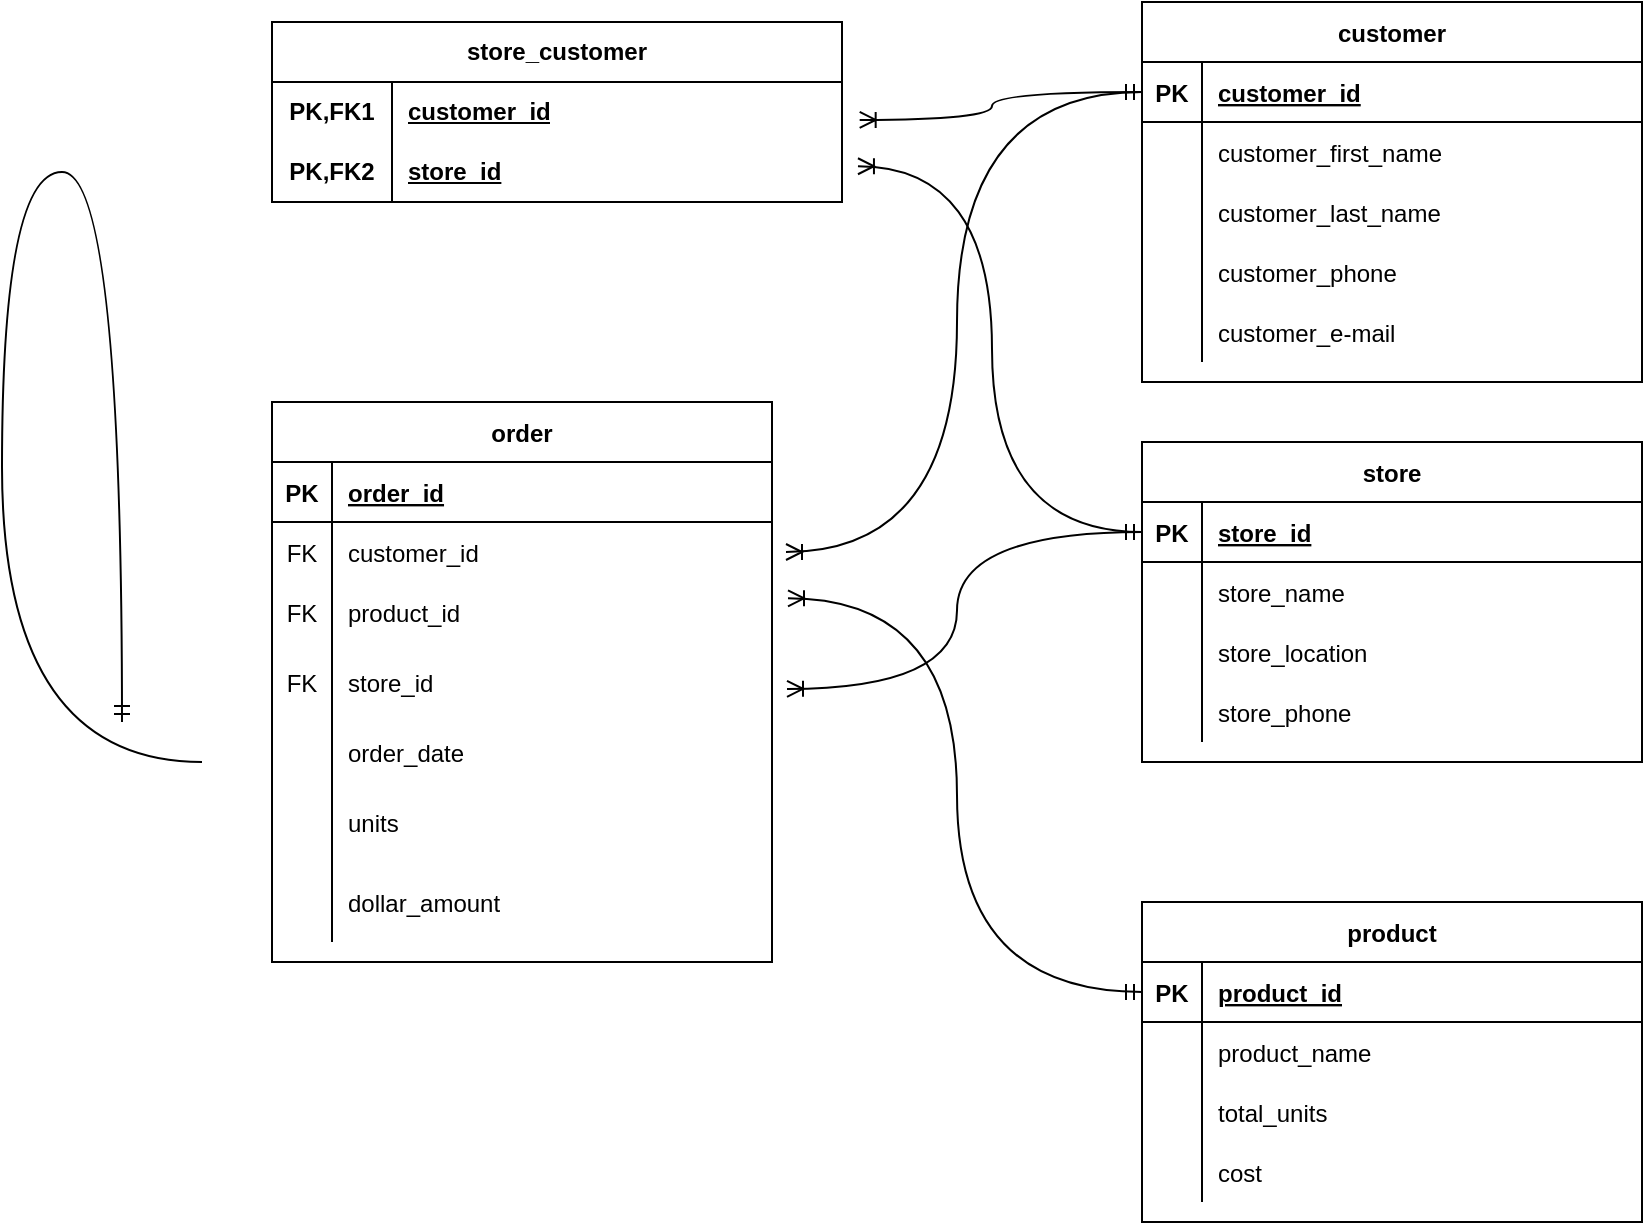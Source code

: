 <mxfile version="24.2.5" type="device">
  <diagram id="R2lEEEUBdFMjLlhIrx00" name="Page-1">
    <mxGraphModel dx="989" dy="716" grid="1" gridSize="10" guides="1" tooltips="1" connect="1" arrows="1" fold="1" page="1" pageScale="1" pageWidth="850" pageHeight="1100" math="0" shadow="0" extFonts="Permanent Marker^https://fonts.googleapis.com/css?family=Permanent+Marker">
      <root>
        <mxCell id="0" />
        <mxCell id="1" parent="0" />
        <mxCell id="C-vyLk0tnHw3VtMMgP7b-2" value="order" style="shape=table;startSize=30;container=1;collapsible=1;childLayout=tableLayout;fixedRows=1;rowLines=0;fontStyle=1;align=center;resizeLast=1;" parent="1" vertex="1">
          <mxGeometry x="95" y="280" width="250" height="280" as="geometry" />
        </mxCell>
        <mxCell id="C-vyLk0tnHw3VtMMgP7b-3" value="" style="shape=partialRectangle;collapsible=0;dropTarget=0;pointerEvents=0;fillColor=none;points=[[0,0.5],[1,0.5]];portConstraint=eastwest;top=0;left=0;right=0;bottom=1;" parent="C-vyLk0tnHw3VtMMgP7b-2" vertex="1">
          <mxGeometry y="30" width="250" height="30" as="geometry" />
        </mxCell>
        <mxCell id="C-vyLk0tnHw3VtMMgP7b-4" value="PK" style="shape=partialRectangle;overflow=hidden;connectable=0;fillColor=none;top=0;left=0;bottom=0;right=0;fontStyle=1;" parent="C-vyLk0tnHw3VtMMgP7b-3" vertex="1">
          <mxGeometry width="30" height="30" as="geometry">
            <mxRectangle width="30" height="30" as="alternateBounds" />
          </mxGeometry>
        </mxCell>
        <mxCell id="C-vyLk0tnHw3VtMMgP7b-5" value="order_id" style="shape=partialRectangle;overflow=hidden;connectable=0;fillColor=none;top=0;left=0;bottom=0;right=0;align=left;spacingLeft=6;fontStyle=5;" parent="C-vyLk0tnHw3VtMMgP7b-3" vertex="1">
          <mxGeometry x="30" width="220" height="30" as="geometry">
            <mxRectangle width="220" height="30" as="alternateBounds" />
          </mxGeometry>
        </mxCell>
        <mxCell id="C-vyLk0tnHw3VtMMgP7b-6" value="" style="shape=partialRectangle;collapsible=0;dropTarget=0;pointerEvents=0;fillColor=none;points=[[0,0.5],[1,0.5]];portConstraint=eastwest;top=0;left=0;right=0;bottom=0;" parent="C-vyLk0tnHw3VtMMgP7b-2" vertex="1">
          <mxGeometry y="60" width="250" height="30" as="geometry" />
        </mxCell>
        <mxCell id="C-vyLk0tnHw3VtMMgP7b-7" value="FK" style="shape=partialRectangle;overflow=hidden;connectable=0;fillColor=none;top=0;left=0;bottom=0;right=0;" parent="C-vyLk0tnHw3VtMMgP7b-6" vertex="1">
          <mxGeometry width="30" height="30" as="geometry">
            <mxRectangle width="30" height="30" as="alternateBounds" />
          </mxGeometry>
        </mxCell>
        <mxCell id="C-vyLk0tnHw3VtMMgP7b-8" value="customer_id" style="shape=partialRectangle;overflow=hidden;connectable=0;fillColor=none;top=0;left=0;bottom=0;right=0;align=left;spacingLeft=6;" parent="C-vyLk0tnHw3VtMMgP7b-6" vertex="1">
          <mxGeometry x="30" width="220" height="30" as="geometry">
            <mxRectangle width="220" height="30" as="alternateBounds" />
          </mxGeometry>
        </mxCell>
        <mxCell id="C-vyLk0tnHw3VtMMgP7b-9" value="" style="shape=partialRectangle;collapsible=0;dropTarget=0;pointerEvents=0;fillColor=none;points=[[0,0.5],[1,0.5]];portConstraint=eastwest;top=0;left=0;right=0;bottom=0;" parent="C-vyLk0tnHw3VtMMgP7b-2" vertex="1">
          <mxGeometry y="90" width="250" height="30" as="geometry" />
        </mxCell>
        <mxCell id="C-vyLk0tnHw3VtMMgP7b-10" value="FK" style="shape=partialRectangle;overflow=hidden;connectable=0;fillColor=none;top=0;left=0;bottom=0;right=0;" parent="C-vyLk0tnHw3VtMMgP7b-9" vertex="1">
          <mxGeometry width="30" height="30" as="geometry">
            <mxRectangle width="30" height="30" as="alternateBounds" />
          </mxGeometry>
        </mxCell>
        <mxCell id="C-vyLk0tnHw3VtMMgP7b-11" value="product_id" style="shape=partialRectangle;overflow=hidden;connectable=0;fillColor=none;top=0;left=0;bottom=0;right=0;align=left;spacingLeft=6;" parent="C-vyLk0tnHw3VtMMgP7b-9" vertex="1">
          <mxGeometry x="30" width="220" height="30" as="geometry">
            <mxRectangle width="220" height="30" as="alternateBounds" />
          </mxGeometry>
        </mxCell>
        <mxCell id="-nZVJRIf1f-oaWaUU9Fs-22" style="shape=partialRectangle;collapsible=0;dropTarget=0;pointerEvents=0;fillColor=none;points=[[0,0.5],[1,0.5]];portConstraint=eastwest;top=0;left=0;right=0;bottom=0;" vertex="1" parent="C-vyLk0tnHw3VtMMgP7b-2">
          <mxGeometry y="120" width="250" height="40" as="geometry" />
        </mxCell>
        <mxCell id="-nZVJRIf1f-oaWaUU9Fs-23" value="FK" style="shape=partialRectangle;overflow=hidden;connectable=0;fillColor=none;top=0;left=0;bottom=0;right=0;" vertex="1" parent="-nZVJRIf1f-oaWaUU9Fs-22">
          <mxGeometry width="30" height="40" as="geometry">
            <mxRectangle width="30" height="40" as="alternateBounds" />
          </mxGeometry>
        </mxCell>
        <mxCell id="-nZVJRIf1f-oaWaUU9Fs-24" value="store_id" style="shape=partialRectangle;overflow=hidden;connectable=0;fillColor=none;top=0;left=0;bottom=0;right=0;align=left;spacingLeft=6;" vertex="1" parent="-nZVJRIf1f-oaWaUU9Fs-22">
          <mxGeometry x="30" width="220" height="40" as="geometry">
            <mxRectangle width="220" height="40" as="alternateBounds" />
          </mxGeometry>
        </mxCell>
        <mxCell id="-nZVJRIf1f-oaWaUU9Fs-19" style="shape=partialRectangle;collapsible=0;dropTarget=0;pointerEvents=0;fillColor=none;points=[[0,0.5],[1,0.5]];portConstraint=eastwest;top=0;left=0;right=0;bottom=0;" vertex="1" parent="C-vyLk0tnHw3VtMMgP7b-2">
          <mxGeometry y="160" width="250" height="30" as="geometry" />
        </mxCell>
        <mxCell id="-nZVJRIf1f-oaWaUU9Fs-20" style="shape=partialRectangle;overflow=hidden;connectable=0;fillColor=none;top=0;left=0;bottom=0;right=0;" vertex="1" parent="-nZVJRIf1f-oaWaUU9Fs-19">
          <mxGeometry width="30" height="30" as="geometry">
            <mxRectangle width="30" height="30" as="alternateBounds" />
          </mxGeometry>
        </mxCell>
        <mxCell id="-nZVJRIf1f-oaWaUU9Fs-21" value="order_date" style="shape=partialRectangle;overflow=hidden;connectable=0;fillColor=none;top=0;left=0;bottom=0;right=0;align=left;spacingLeft=6;" vertex="1" parent="-nZVJRIf1f-oaWaUU9Fs-19">
          <mxGeometry x="30" width="220" height="30" as="geometry">
            <mxRectangle width="220" height="30" as="alternateBounds" />
          </mxGeometry>
        </mxCell>
        <mxCell id="-nZVJRIf1f-oaWaUU9Fs-16" style="shape=partialRectangle;collapsible=0;dropTarget=0;pointerEvents=0;fillColor=none;points=[[0,0.5],[1,0.5]];portConstraint=eastwest;top=0;left=0;right=0;bottom=0;" vertex="1" parent="C-vyLk0tnHw3VtMMgP7b-2">
          <mxGeometry y="190" width="250" height="40" as="geometry" />
        </mxCell>
        <mxCell id="-nZVJRIf1f-oaWaUU9Fs-17" style="shape=partialRectangle;overflow=hidden;connectable=0;fillColor=none;top=0;left=0;bottom=0;right=0;" vertex="1" parent="-nZVJRIf1f-oaWaUU9Fs-16">
          <mxGeometry width="30" height="40" as="geometry">
            <mxRectangle width="30" height="40" as="alternateBounds" />
          </mxGeometry>
        </mxCell>
        <mxCell id="-nZVJRIf1f-oaWaUU9Fs-18" value="units" style="shape=partialRectangle;overflow=hidden;connectable=0;fillColor=none;top=0;left=0;bottom=0;right=0;align=left;spacingLeft=6;" vertex="1" parent="-nZVJRIf1f-oaWaUU9Fs-16">
          <mxGeometry x="30" width="220" height="40" as="geometry">
            <mxRectangle width="220" height="40" as="alternateBounds" />
          </mxGeometry>
        </mxCell>
        <mxCell id="-nZVJRIf1f-oaWaUU9Fs-156" style="shape=partialRectangle;collapsible=0;dropTarget=0;pointerEvents=0;fillColor=none;points=[[0,0.5],[1,0.5]];portConstraint=eastwest;top=0;left=0;right=0;bottom=0;" vertex="1" parent="C-vyLk0tnHw3VtMMgP7b-2">
          <mxGeometry y="230" width="250" height="40" as="geometry" />
        </mxCell>
        <mxCell id="-nZVJRIf1f-oaWaUU9Fs-157" style="shape=partialRectangle;overflow=hidden;connectable=0;fillColor=none;top=0;left=0;bottom=0;right=0;" vertex="1" parent="-nZVJRIf1f-oaWaUU9Fs-156">
          <mxGeometry width="30" height="40" as="geometry">
            <mxRectangle width="30" height="40" as="alternateBounds" />
          </mxGeometry>
        </mxCell>
        <mxCell id="-nZVJRIf1f-oaWaUU9Fs-158" value="dollar_amount" style="shape=partialRectangle;overflow=hidden;connectable=0;fillColor=none;top=0;left=0;bottom=0;right=0;align=left;spacingLeft=6;" vertex="1" parent="-nZVJRIf1f-oaWaUU9Fs-156">
          <mxGeometry x="30" width="220" height="40" as="geometry">
            <mxRectangle width="220" height="40" as="alternateBounds" />
          </mxGeometry>
        </mxCell>
        <mxCell id="-nZVJRIf1f-oaWaUU9Fs-43" value="product" style="shape=table;startSize=30;container=1;collapsible=1;childLayout=tableLayout;fixedRows=1;rowLines=0;fontStyle=1;align=center;resizeLast=1;" vertex="1" parent="1">
          <mxGeometry x="530" y="530" width="250" height="160" as="geometry" />
        </mxCell>
        <mxCell id="-nZVJRIf1f-oaWaUU9Fs-44" value="" style="shape=partialRectangle;collapsible=0;dropTarget=0;pointerEvents=0;fillColor=none;points=[[0,0.5],[1,0.5]];portConstraint=eastwest;top=0;left=0;right=0;bottom=1;" vertex="1" parent="-nZVJRIf1f-oaWaUU9Fs-43">
          <mxGeometry y="30" width="250" height="30" as="geometry" />
        </mxCell>
        <mxCell id="-nZVJRIf1f-oaWaUU9Fs-45" value="PK" style="shape=partialRectangle;overflow=hidden;connectable=0;fillColor=none;top=0;left=0;bottom=0;right=0;fontStyle=1;" vertex="1" parent="-nZVJRIf1f-oaWaUU9Fs-44">
          <mxGeometry width="30" height="30" as="geometry">
            <mxRectangle width="30" height="30" as="alternateBounds" />
          </mxGeometry>
        </mxCell>
        <mxCell id="-nZVJRIf1f-oaWaUU9Fs-46" value="product_id" style="shape=partialRectangle;overflow=hidden;connectable=0;fillColor=none;top=0;left=0;bottom=0;right=0;align=left;spacingLeft=6;fontStyle=5;" vertex="1" parent="-nZVJRIf1f-oaWaUU9Fs-44">
          <mxGeometry x="30" width="220" height="30" as="geometry">
            <mxRectangle width="220" height="30" as="alternateBounds" />
          </mxGeometry>
        </mxCell>
        <mxCell id="-nZVJRIf1f-oaWaUU9Fs-47" value="" style="shape=partialRectangle;collapsible=0;dropTarget=0;pointerEvents=0;fillColor=none;points=[[0,0.5],[1,0.5]];portConstraint=eastwest;top=0;left=0;right=0;bottom=0;" vertex="1" parent="-nZVJRIf1f-oaWaUU9Fs-43">
          <mxGeometry y="60" width="250" height="30" as="geometry" />
        </mxCell>
        <mxCell id="-nZVJRIf1f-oaWaUU9Fs-48" value="" style="shape=partialRectangle;overflow=hidden;connectable=0;fillColor=none;top=0;left=0;bottom=0;right=0;" vertex="1" parent="-nZVJRIf1f-oaWaUU9Fs-47">
          <mxGeometry width="30" height="30" as="geometry">
            <mxRectangle width="30" height="30" as="alternateBounds" />
          </mxGeometry>
        </mxCell>
        <mxCell id="-nZVJRIf1f-oaWaUU9Fs-49" value="product_name" style="shape=partialRectangle;overflow=hidden;connectable=0;fillColor=none;top=0;left=0;bottom=0;right=0;align=left;spacingLeft=6;" vertex="1" parent="-nZVJRIf1f-oaWaUU9Fs-47">
          <mxGeometry x="30" width="220" height="30" as="geometry">
            <mxRectangle width="220" height="30" as="alternateBounds" />
          </mxGeometry>
        </mxCell>
        <mxCell id="-nZVJRIf1f-oaWaUU9Fs-227" style="shape=partialRectangle;collapsible=0;dropTarget=0;pointerEvents=0;fillColor=none;points=[[0,0.5],[1,0.5]];portConstraint=eastwest;top=0;left=0;right=0;bottom=0;" vertex="1" parent="-nZVJRIf1f-oaWaUU9Fs-43">
          <mxGeometry y="90" width="250" height="30" as="geometry" />
        </mxCell>
        <mxCell id="-nZVJRIf1f-oaWaUU9Fs-228" style="shape=partialRectangle;overflow=hidden;connectable=0;fillColor=none;top=0;left=0;bottom=0;right=0;" vertex="1" parent="-nZVJRIf1f-oaWaUU9Fs-227">
          <mxGeometry width="30" height="30" as="geometry">
            <mxRectangle width="30" height="30" as="alternateBounds" />
          </mxGeometry>
        </mxCell>
        <mxCell id="-nZVJRIf1f-oaWaUU9Fs-229" value="total_units" style="shape=partialRectangle;overflow=hidden;connectable=0;fillColor=none;top=0;left=0;bottom=0;right=0;align=left;spacingLeft=6;" vertex="1" parent="-nZVJRIf1f-oaWaUU9Fs-227">
          <mxGeometry x="30" width="220" height="30" as="geometry">
            <mxRectangle width="220" height="30" as="alternateBounds" />
          </mxGeometry>
        </mxCell>
        <mxCell id="-nZVJRIf1f-oaWaUU9Fs-224" style="shape=partialRectangle;collapsible=0;dropTarget=0;pointerEvents=0;fillColor=none;points=[[0,0.5],[1,0.5]];portConstraint=eastwest;top=0;left=0;right=0;bottom=0;" vertex="1" parent="-nZVJRIf1f-oaWaUU9Fs-43">
          <mxGeometry y="120" width="250" height="30" as="geometry" />
        </mxCell>
        <mxCell id="-nZVJRIf1f-oaWaUU9Fs-225" style="shape=partialRectangle;overflow=hidden;connectable=0;fillColor=none;top=0;left=0;bottom=0;right=0;" vertex="1" parent="-nZVJRIf1f-oaWaUU9Fs-224">
          <mxGeometry width="30" height="30" as="geometry">
            <mxRectangle width="30" height="30" as="alternateBounds" />
          </mxGeometry>
        </mxCell>
        <mxCell id="-nZVJRIf1f-oaWaUU9Fs-226" value="cost" style="shape=partialRectangle;overflow=hidden;connectable=0;fillColor=none;top=0;left=0;bottom=0;right=0;align=left;spacingLeft=6;" vertex="1" parent="-nZVJRIf1f-oaWaUU9Fs-224">
          <mxGeometry x="30" width="220" height="30" as="geometry">
            <mxRectangle width="220" height="30" as="alternateBounds" />
          </mxGeometry>
        </mxCell>
        <mxCell id="-nZVJRIf1f-oaWaUU9Fs-86" value="" style="edgeStyle=orthogonalEdgeStyle;fontSize=12;html=1;endArrow=ERmandOne;rounded=0;curved=1;entryX=0;entryY=0.5;entryDx=0;entryDy=0;" edge="1" parent="1" target="C-vyLk0tnHw3VtMMgP7b-27">
          <mxGeometry width="100" height="100" relative="1" as="geometry">
            <mxPoint x="60" y="460" as="sourcePoint" />
            <mxPoint x="20" y="440" as="targetPoint" />
            <Array as="points">
              <mxPoint x="-40" y="460" />
              <mxPoint x="-40" y="165" />
            </Array>
          </mxGeometry>
        </mxCell>
        <mxCell id="-nZVJRIf1f-oaWaUU9Fs-163" value="store" style="shape=table;startSize=30;container=1;collapsible=1;childLayout=tableLayout;fixedRows=1;rowLines=0;fontStyle=1;align=center;resizeLast=1;" vertex="1" parent="1">
          <mxGeometry x="530" y="300" width="250" height="160" as="geometry" />
        </mxCell>
        <mxCell id="-nZVJRIf1f-oaWaUU9Fs-164" value="" style="shape=partialRectangle;collapsible=0;dropTarget=0;pointerEvents=0;fillColor=none;points=[[0,0.5],[1,0.5]];portConstraint=eastwest;top=0;left=0;right=0;bottom=1;" vertex="1" parent="-nZVJRIf1f-oaWaUU9Fs-163">
          <mxGeometry y="30" width="250" height="30" as="geometry" />
        </mxCell>
        <mxCell id="-nZVJRIf1f-oaWaUU9Fs-165" value="PK" style="shape=partialRectangle;overflow=hidden;connectable=0;fillColor=none;top=0;left=0;bottom=0;right=0;fontStyle=1;" vertex="1" parent="-nZVJRIf1f-oaWaUU9Fs-164">
          <mxGeometry width="30" height="30" as="geometry">
            <mxRectangle width="30" height="30" as="alternateBounds" />
          </mxGeometry>
        </mxCell>
        <mxCell id="-nZVJRIf1f-oaWaUU9Fs-166" value="store_id" style="shape=partialRectangle;overflow=hidden;connectable=0;fillColor=none;top=0;left=0;bottom=0;right=0;align=left;spacingLeft=6;fontStyle=5;" vertex="1" parent="-nZVJRIf1f-oaWaUU9Fs-164">
          <mxGeometry x="30" width="220" height="30" as="geometry">
            <mxRectangle width="220" height="30" as="alternateBounds" />
          </mxGeometry>
        </mxCell>
        <mxCell id="-nZVJRIf1f-oaWaUU9Fs-167" value="" style="shape=partialRectangle;collapsible=0;dropTarget=0;pointerEvents=0;fillColor=none;points=[[0,0.5],[1,0.5]];portConstraint=eastwest;top=0;left=0;right=0;bottom=0;" vertex="1" parent="-nZVJRIf1f-oaWaUU9Fs-163">
          <mxGeometry y="60" width="250" height="30" as="geometry" />
        </mxCell>
        <mxCell id="-nZVJRIf1f-oaWaUU9Fs-168" value="" style="shape=partialRectangle;overflow=hidden;connectable=0;fillColor=none;top=0;left=0;bottom=0;right=0;" vertex="1" parent="-nZVJRIf1f-oaWaUU9Fs-167">
          <mxGeometry width="30" height="30" as="geometry">
            <mxRectangle width="30" height="30" as="alternateBounds" />
          </mxGeometry>
        </mxCell>
        <mxCell id="-nZVJRIf1f-oaWaUU9Fs-169" value="store_name" style="shape=partialRectangle;overflow=hidden;connectable=0;fillColor=none;top=0;left=0;bottom=0;right=0;align=left;spacingLeft=6;" vertex="1" parent="-nZVJRIf1f-oaWaUU9Fs-167">
          <mxGeometry x="30" width="220" height="30" as="geometry">
            <mxRectangle width="220" height="30" as="alternateBounds" />
          </mxGeometry>
        </mxCell>
        <mxCell id="-nZVJRIf1f-oaWaUU9Fs-173" style="shape=partialRectangle;collapsible=0;dropTarget=0;pointerEvents=0;fillColor=none;points=[[0,0.5],[1,0.5]];portConstraint=eastwest;top=0;left=0;right=0;bottom=0;" vertex="1" parent="-nZVJRIf1f-oaWaUU9Fs-163">
          <mxGeometry y="90" width="250" height="30" as="geometry" />
        </mxCell>
        <mxCell id="-nZVJRIf1f-oaWaUU9Fs-174" style="shape=partialRectangle;overflow=hidden;connectable=0;fillColor=none;top=0;left=0;bottom=0;right=0;" vertex="1" parent="-nZVJRIf1f-oaWaUU9Fs-173">
          <mxGeometry width="30" height="30" as="geometry">
            <mxRectangle width="30" height="30" as="alternateBounds" />
          </mxGeometry>
        </mxCell>
        <mxCell id="-nZVJRIf1f-oaWaUU9Fs-175" value="store_location" style="shape=partialRectangle;overflow=hidden;connectable=0;fillColor=none;top=0;left=0;bottom=0;right=0;align=left;spacingLeft=6;" vertex="1" parent="-nZVJRIf1f-oaWaUU9Fs-173">
          <mxGeometry x="30" width="220" height="30" as="geometry">
            <mxRectangle width="220" height="30" as="alternateBounds" />
          </mxGeometry>
        </mxCell>
        <mxCell id="-nZVJRIf1f-oaWaUU9Fs-170" style="shape=partialRectangle;collapsible=0;dropTarget=0;pointerEvents=0;fillColor=none;points=[[0,0.5],[1,0.5]];portConstraint=eastwest;top=0;left=0;right=0;bottom=0;" vertex="1" parent="-nZVJRIf1f-oaWaUU9Fs-163">
          <mxGeometry y="120" width="250" height="30" as="geometry" />
        </mxCell>
        <mxCell id="-nZVJRIf1f-oaWaUU9Fs-171" style="shape=partialRectangle;overflow=hidden;connectable=0;fillColor=none;top=0;left=0;bottom=0;right=0;" vertex="1" parent="-nZVJRIf1f-oaWaUU9Fs-170">
          <mxGeometry width="30" height="30" as="geometry">
            <mxRectangle width="30" height="30" as="alternateBounds" />
          </mxGeometry>
        </mxCell>
        <mxCell id="-nZVJRIf1f-oaWaUU9Fs-172" value="store_phone" style="shape=partialRectangle;overflow=hidden;connectable=0;fillColor=none;top=0;left=0;bottom=0;right=0;align=left;spacingLeft=6;" vertex="1" parent="-nZVJRIf1f-oaWaUU9Fs-170">
          <mxGeometry x="30" width="220" height="30" as="geometry">
            <mxRectangle width="220" height="30" as="alternateBounds" />
          </mxGeometry>
        </mxCell>
        <mxCell id="-nZVJRIf1f-oaWaUU9Fs-192" value="customer" style="shape=table;startSize=30;container=1;collapsible=1;childLayout=tableLayout;fixedRows=1;rowLines=0;fontStyle=1;align=center;resizeLast=1;" vertex="1" parent="1">
          <mxGeometry x="530" y="80" width="250" height="190" as="geometry" />
        </mxCell>
        <mxCell id="-nZVJRIf1f-oaWaUU9Fs-193" value="" style="shape=partialRectangle;collapsible=0;dropTarget=0;pointerEvents=0;fillColor=none;points=[[0,0.5],[1,0.5]];portConstraint=eastwest;top=0;left=0;right=0;bottom=1;" vertex="1" parent="-nZVJRIf1f-oaWaUU9Fs-192">
          <mxGeometry y="30" width="250" height="30" as="geometry" />
        </mxCell>
        <mxCell id="-nZVJRIf1f-oaWaUU9Fs-194" value="PK" style="shape=partialRectangle;overflow=hidden;connectable=0;fillColor=none;top=0;left=0;bottom=0;right=0;fontStyle=1;" vertex="1" parent="-nZVJRIf1f-oaWaUU9Fs-193">
          <mxGeometry width="30" height="30" as="geometry">
            <mxRectangle width="30" height="30" as="alternateBounds" />
          </mxGeometry>
        </mxCell>
        <mxCell id="-nZVJRIf1f-oaWaUU9Fs-195" value="customer_id" style="shape=partialRectangle;overflow=hidden;connectable=0;fillColor=none;top=0;left=0;bottom=0;right=0;align=left;spacingLeft=6;fontStyle=5;" vertex="1" parent="-nZVJRIf1f-oaWaUU9Fs-193">
          <mxGeometry x="30" width="220" height="30" as="geometry">
            <mxRectangle width="220" height="30" as="alternateBounds" />
          </mxGeometry>
        </mxCell>
        <mxCell id="-nZVJRIf1f-oaWaUU9Fs-196" value="" style="shape=partialRectangle;collapsible=0;dropTarget=0;pointerEvents=0;fillColor=none;points=[[0,0.5],[1,0.5]];portConstraint=eastwest;top=0;left=0;right=0;bottom=0;" vertex="1" parent="-nZVJRIf1f-oaWaUU9Fs-192">
          <mxGeometry y="60" width="250" height="30" as="geometry" />
        </mxCell>
        <mxCell id="-nZVJRIf1f-oaWaUU9Fs-197" value="" style="shape=partialRectangle;overflow=hidden;connectable=0;fillColor=none;top=0;left=0;bottom=0;right=0;" vertex="1" parent="-nZVJRIf1f-oaWaUU9Fs-196">
          <mxGeometry width="30" height="30" as="geometry">
            <mxRectangle width="30" height="30" as="alternateBounds" />
          </mxGeometry>
        </mxCell>
        <mxCell id="-nZVJRIf1f-oaWaUU9Fs-198" value="customer_first_name" style="shape=partialRectangle;overflow=hidden;connectable=0;fillColor=none;top=0;left=0;bottom=0;right=0;align=left;spacingLeft=6;" vertex="1" parent="-nZVJRIf1f-oaWaUU9Fs-196">
          <mxGeometry x="30" width="220" height="30" as="geometry">
            <mxRectangle width="220" height="30" as="alternateBounds" />
          </mxGeometry>
        </mxCell>
        <mxCell id="-nZVJRIf1f-oaWaUU9Fs-199" style="shape=partialRectangle;collapsible=0;dropTarget=0;pointerEvents=0;fillColor=none;points=[[0,0.5],[1,0.5]];portConstraint=eastwest;top=0;left=0;right=0;bottom=0;" vertex="1" parent="-nZVJRIf1f-oaWaUU9Fs-192">
          <mxGeometry y="90" width="250" height="30" as="geometry" />
        </mxCell>
        <mxCell id="-nZVJRIf1f-oaWaUU9Fs-200" style="shape=partialRectangle;overflow=hidden;connectable=0;fillColor=none;top=0;left=0;bottom=0;right=0;" vertex="1" parent="-nZVJRIf1f-oaWaUU9Fs-199">
          <mxGeometry width="30" height="30" as="geometry">
            <mxRectangle width="30" height="30" as="alternateBounds" />
          </mxGeometry>
        </mxCell>
        <mxCell id="-nZVJRIf1f-oaWaUU9Fs-201" value="customer_last_name" style="shape=partialRectangle;overflow=hidden;connectable=0;fillColor=none;top=0;left=0;bottom=0;right=0;align=left;spacingLeft=6;" vertex="1" parent="-nZVJRIf1f-oaWaUU9Fs-199">
          <mxGeometry x="30" width="220" height="30" as="geometry">
            <mxRectangle width="220" height="30" as="alternateBounds" />
          </mxGeometry>
        </mxCell>
        <mxCell id="-nZVJRIf1f-oaWaUU9Fs-202" style="shape=partialRectangle;collapsible=0;dropTarget=0;pointerEvents=0;fillColor=none;points=[[0,0.5],[1,0.5]];portConstraint=eastwest;top=0;left=0;right=0;bottom=0;" vertex="1" parent="-nZVJRIf1f-oaWaUU9Fs-192">
          <mxGeometry y="120" width="250" height="30" as="geometry" />
        </mxCell>
        <mxCell id="-nZVJRIf1f-oaWaUU9Fs-203" style="shape=partialRectangle;overflow=hidden;connectable=0;fillColor=none;top=0;left=0;bottom=0;right=0;" vertex="1" parent="-nZVJRIf1f-oaWaUU9Fs-202">
          <mxGeometry width="30" height="30" as="geometry">
            <mxRectangle width="30" height="30" as="alternateBounds" />
          </mxGeometry>
        </mxCell>
        <mxCell id="-nZVJRIf1f-oaWaUU9Fs-204" value="customer_phone" style="shape=partialRectangle;overflow=hidden;connectable=0;fillColor=none;top=0;left=0;bottom=0;right=0;align=left;spacingLeft=6;" vertex="1" parent="-nZVJRIf1f-oaWaUU9Fs-202">
          <mxGeometry x="30" width="220" height="30" as="geometry">
            <mxRectangle width="220" height="30" as="alternateBounds" />
          </mxGeometry>
        </mxCell>
        <mxCell id="-nZVJRIf1f-oaWaUU9Fs-205" style="shape=partialRectangle;collapsible=0;dropTarget=0;pointerEvents=0;fillColor=none;points=[[0,0.5],[1,0.5]];portConstraint=eastwest;top=0;left=0;right=0;bottom=0;" vertex="1" parent="-nZVJRIf1f-oaWaUU9Fs-192">
          <mxGeometry y="150" width="250" height="30" as="geometry" />
        </mxCell>
        <mxCell id="-nZVJRIf1f-oaWaUU9Fs-206" style="shape=partialRectangle;overflow=hidden;connectable=0;fillColor=none;top=0;left=0;bottom=0;right=0;" vertex="1" parent="-nZVJRIf1f-oaWaUU9Fs-205">
          <mxGeometry width="30" height="30" as="geometry">
            <mxRectangle width="30" height="30" as="alternateBounds" />
          </mxGeometry>
        </mxCell>
        <mxCell id="-nZVJRIf1f-oaWaUU9Fs-207" value="customer_e-mail" style="shape=partialRectangle;overflow=hidden;connectable=0;fillColor=none;top=0;left=0;bottom=0;right=0;align=left;spacingLeft=6;" vertex="1" parent="-nZVJRIf1f-oaWaUU9Fs-205">
          <mxGeometry x="30" width="220" height="30" as="geometry">
            <mxRectangle width="220" height="30" as="alternateBounds" />
          </mxGeometry>
        </mxCell>
        <mxCell id="-nZVJRIf1f-oaWaUU9Fs-208" value="store_customer" style="shape=table;startSize=30;container=1;collapsible=1;childLayout=tableLayout;fixedRows=1;rowLines=0;fontStyle=1;align=center;resizeLast=1;html=1;whiteSpace=wrap;" vertex="1" parent="1">
          <mxGeometry x="95" y="90" width="285" height="90" as="geometry" />
        </mxCell>
        <mxCell id="-nZVJRIf1f-oaWaUU9Fs-209" value="" style="shape=tableRow;horizontal=0;startSize=0;swimlaneHead=0;swimlaneBody=0;fillColor=none;collapsible=0;dropTarget=0;points=[[0,0.5],[1,0.5]];portConstraint=eastwest;top=0;left=0;right=0;bottom=0;html=1;" vertex="1" parent="-nZVJRIf1f-oaWaUU9Fs-208">
          <mxGeometry y="30" width="285" height="30" as="geometry" />
        </mxCell>
        <mxCell id="-nZVJRIf1f-oaWaUU9Fs-210" value="PK,FK1" style="shape=partialRectangle;connectable=0;fillColor=none;top=0;left=0;bottom=0;right=0;fontStyle=1;overflow=hidden;html=1;whiteSpace=wrap;" vertex="1" parent="-nZVJRIf1f-oaWaUU9Fs-209">
          <mxGeometry width="60" height="30" as="geometry">
            <mxRectangle width="60" height="30" as="alternateBounds" />
          </mxGeometry>
        </mxCell>
        <mxCell id="-nZVJRIf1f-oaWaUU9Fs-211" value="customer_id" style="shape=partialRectangle;connectable=0;fillColor=none;top=0;left=0;bottom=0;right=0;align=left;spacingLeft=6;fontStyle=5;overflow=hidden;html=1;whiteSpace=wrap;" vertex="1" parent="-nZVJRIf1f-oaWaUU9Fs-209">
          <mxGeometry x="60" width="225" height="30" as="geometry">
            <mxRectangle width="225" height="30" as="alternateBounds" />
          </mxGeometry>
        </mxCell>
        <mxCell id="-nZVJRIf1f-oaWaUU9Fs-212" value="" style="shape=tableRow;horizontal=0;startSize=0;swimlaneHead=0;swimlaneBody=0;fillColor=none;collapsible=0;dropTarget=0;points=[[0,0.5],[1,0.5]];portConstraint=eastwest;top=0;left=0;right=0;bottom=1;html=1;" vertex="1" parent="-nZVJRIf1f-oaWaUU9Fs-208">
          <mxGeometry y="60" width="285" height="30" as="geometry" />
        </mxCell>
        <mxCell id="-nZVJRIf1f-oaWaUU9Fs-213" value="PK,FK2" style="shape=partialRectangle;connectable=0;fillColor=none;top=0;left=0;bottom=0;right=0;fontStyle=1;overflow=hidden;html=1;whiteSpace=wrap;" vertex="1" parent="-nZVJRIf1f-oaWaUU9Fs-212">
          <mxGeometry width="60" height="30" as="geometry">
            <mxRectangle width="60" height="30" as="alternateBounds" />
          </mxGeometry>
        </mxCell>
        <mxCell id="-nZVJRIf1f-oaWaUU9Fs-214" value="store_id" style="shape=partialRectangle;connectable=0;fillColor=none;top=0;left=0;bottom=0;right=0;align=left;spacingLeft=6;fontStyle=5;overflow=hidden;html=1;whiteSpace=wrap;" vertex="1" parent="-nZVJRIf1f-oaWaUU9Fs-212">
          <mxGeometry x="60" width="225" height="30" as="geometry">
            <mxRectangle width="225" height="30" as="alternateBounds" />
          </mxGeometry>
        </mxCell>
        <mxCell id="-nZVJRIf1f-oaWaUU9Fs-221" value="" style="edgeStyle=orthogonalEdgeStyle;fontSize=12;html=1;endArrow=ERoneToMany;startArrow=ERmandOne;rounded=0;curved=1;entryX=1.028;entryY=0.5;entryDx=0;entryDy=0;entryPerimeter=0;exitX=0;exitY=0.5;exitDx=0;exitDy=0;" edge="1" parent="1" source="-nZVJRIf1f-oaWaUU9Fs-193" target="C-vyLk0tnHw3VtMMgP7b-6">
          <mxGeometry width="100" height="100" relative="1" as="geometry">
            <mxPoint x="450" y="325" as="sourcePoint" />
            <mxPoint x="400" y="580" as="targetPoint" />
          </mxGeometry>
        </mxCell>
        <mxCell id="-nZVJRIf1f-oaWaUU9Fs-222" value="" style="edgeStyle=orthogonalEdgeStyle;fontSize=12;html=1;endArrow=ERoneToMany;startArrow=ERmandOne;rounded=0;curved=1;entryX=1.032;entryY=0.272;entryDx=0;entryDy=0;entryPerimeter=0;exitX=0;exitY=0.5;exitDx=0;exitDy=0;" edge="1" parent="1" source="-nZVJRIf1f-oaWaUU9Fs-44" target="C-vyLk0tnHw3VtMMgP7b-9">
          <mxGeometry width="100" height="100" relative="1" as="geometry">
            <mxPoint x="470" y="310" as="sourcePoint" />
            <mxPoint x="292" y="540" as="targetPoint" />
          </mxGeometry>
        </mxCell>
        <mxCell id="-nZVJRIf1f-oaWaUU9Fs-223" value="" style="edgeStyle=orthogonalEdgeStyle;fontSize=12;html=1;endArrow=ERoneToMany;startArrow=ERmandOne;rounded=0;curved=1;entryX=1.03;entryY=0.586;entryDx=0;entryDy=0;entryPerimeter=0;exitX=0;exitY=0.5;exitDx=0;exitDy=0;" edge="1" parent="1" source="-nZVJRIf1f-oaWaUU9Fs-164" target="-nZVJRIf1f-oaWaUU9Fs-22">
          <mxGeometry width="100" height="100" relative="1" as="geometry">
            <mxPoint x="540" y="135" as="sourcePoint" />
            <mxPoint x="362" y="365" as="targetPoint" />
          </mxGeometry>
        </mxCell>
        <mxCell id="-nZVJRIf1f-oaWaUU9Fs-230" value="" style="edgeStyle=orthogonalEdgeStyle;fontSize=12;html=1;endArrow=ERoneToMany;startArrow=ERmandOne;rounded=0;curved=1;entryX=1.028;entryY=0.404;entryDx=0;entryDy=0;entryPerimeter=0;" edge="1" parent="1" source="-nZVJRIf1f-oaWaUU9Fs-164" target="-nZVJRIf1f-oaWaUU9Fs-212">
          <mxGeometry width="100" height="100" relative="1" as="geometry">
            <mxPoint x="450" y="370" as="sourcePoint" />
            <mxPoint x="363" y="433" as="targetPoint" />
          </mxGeometry>
        </mxCell>
        <mxCell id="-nZVJRIf1f-oaWaUU9Fs-231" value="" style="edgeStyle=orthogonalEdgeStyle;fontSize=12;html=1;endArrow=ERoneToMany;startArrow=ERmandOne;rounded=0;curved=1;entryX=1.031;entryY=0.632;entryDx=0;entryDy=0;entryPerimeter=0;" edge="1" parent="1" source="-nZVJRIf1f-oaWaUU9Fs-193" target="-nZVJRIf1f-oaWaUU9Fs-209">
          <mxGeometry width="100" height="100" relative="1" as="geometry">
            <mxPoint x="540" y="135" as="sourcePoint" />
            <mxPoint x="362" y="365" as="targetPoint" />
          </mxGeometry>
        </mxCell>
      </root>
    </mxGraphModel>
  </diagram>
</mxfile>
